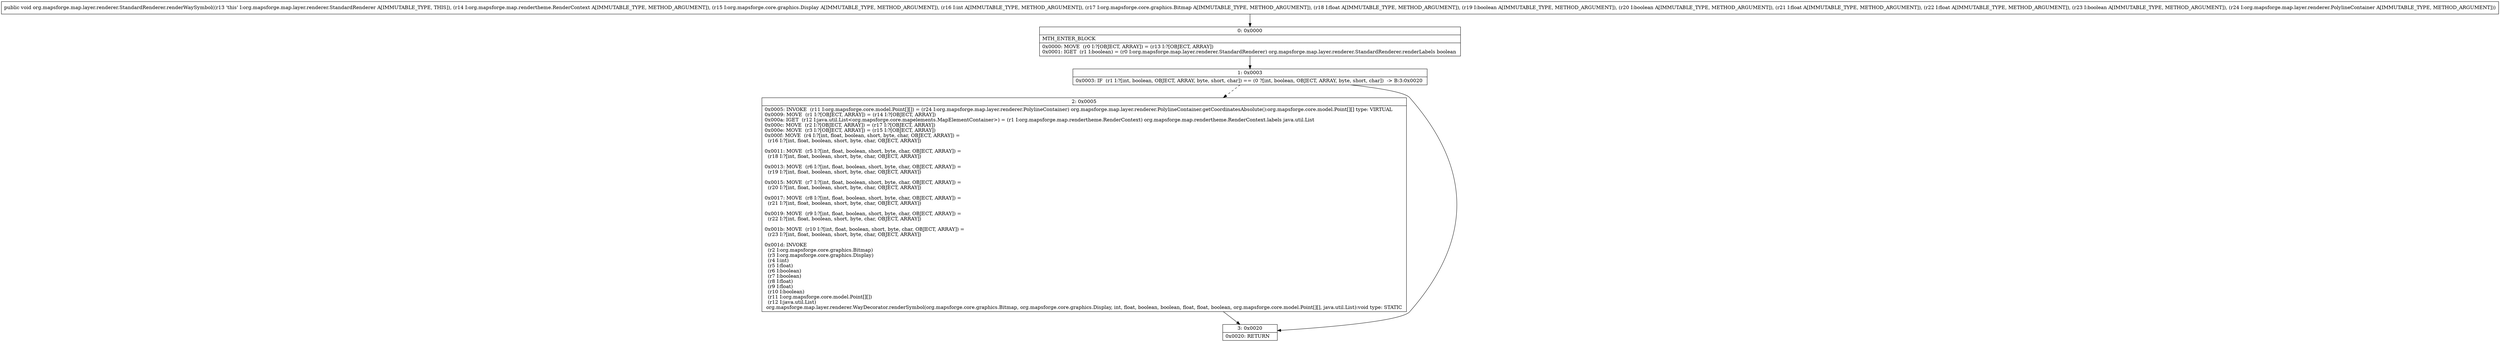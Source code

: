 digraph "CFG fororg.mapsforge.map.layer.renderer.StandardRenderer.renderWaySymbol(Lorg\/mapsforge\/map\/rendertheme\/RenderContext;Lorg\/mapsforge\/core\/graphics\/Display;ILorg\/mapsforge\/core\/graphics\/Bitmap;FZZFFZLorg\/mapsforge\/map\/layer\/renderer\/PolylineContainer;)V" {
Node_0 [shape=record,label="{0\:\ 0x0000|MTH_ENTER_BLOCK\l|0x0000: MOVE  (r0 I:?[OBJECT, ARRAY]) = (r13 I:?[OBJECT, ARRAY]) \l0x0001: IGET  (r1 I:boolean) = (r0 I:org.mapsforge.map.layer.renderer.StandardRenderer) org.mapsforge.map.layer.renderer.StandardRenderer.renderLabels boolean \l}"];
Node_1 [shape=record,label="{1\:\ 0x0003|0x0003: IF  (r1 I:?[int, boolean, OBJECT, ARRAY, byte, short, char]) == (0 ?[int, boolean, OBJECT, ARRAY, byte, short, char])  \-\> B:3:0x0020 \l}"];
Node_2 [shape=record,label="{2\:\ 0x0005|0x0005: INVOKE  (r11 I:org.mapsforge.core.model.Point[][]) = (r24 I:org.mapsforge.map.layer.renderer.PolylineContainer) org.mapsforge.map.layer.renderer.PolylineContainer.getCoordinatesAbsolute():org.mapsforge.core.model.Point[][] type: VIRTUAL \l0x0009: MOVE  (r1 I:?[OBJECT, ARRAY]) = (r14 I:?[OBJECT, ARRAY]) \l0x000a: IGET  (r12 I:java.util.List\<org.mapsforge.core.mapelements.MapElementContainer\>) = (r1 I:org.mapsforge.map.rendertheme.RenderContext) org.mapsforge.map.rendertheme.RenderContext.labels java.util.List \l0x000c: MOVE  (r2 I:?[OBJECT, ARRAY]) = (r17 I:?[OBJECT, ARRAY]) \l0x000e: MOVE  (r3 I:?[OBJECT, ARRAY]) = (r15 I:?[OBJECT, ARRAY]) \l0x000f: MOVE  (r4 I:?[int, float, boolean, short, byte, char, OBJECT, ARRAY]) = \l  (r16 I:?[int, float, boolean, short, byte, char, OBJECT, ARRAY])\l \l0x0011: MOVE  (r5 I:?[int, float, boolean, short, byte, char, OBJECT, ARRAY]) = \l  (r18 I:?[int, float, boolean, short, byte, char, OBJECT, ARRAY])\l \l0x0013: MOVE  (r6 I:?[int, float, boolean, short, byte, char, OBJECT, ARRAY]) = \l  (r19 I:?[int, float, boolean, short, byte, char, OBJECT, ARRAY])\l \l0x0015: MOVE  (r7 I:?[int, float, boolean, short, byte, char, OBJECT, ARRAY]) = \l  (r20 I:?[int, float, boolean, short, byte, char, OBJECT, ARRAY])\l \l0x0017: MOVE  (r8 I:?[int, float, boolean, short, byte, char, OBJECT, ARRAY]) = \l  (r21 I:?[int, float, boolean, short, byte, char, OBJECT, ARRAY])\l \l0x0019: MOVE  (r9 I:?[int, float, boolean, short, byte, char, OBJECT, ARRAY]) = \l  (r22 I:?[int, float, boolean, short, byte, char, OBJECT, ARRAY])\l \l0x001b: MOVE  (r10 I:?[int, float, boolean, short, byte, char, OBJECT, ARRAY]) = \l  (r23 I:?[int, float, boolean, short, byte, char, OBJECT, ARRAY])\l \l0x001d: INVOKE  \l  (r2 I:org.mapsforge.core.graphics.Bitmap)\l  (r3 I:org.mapsforge.core.graphics.Display)\l  (r4 I:int)\l  (r5 I:float)\l  (r6 I:boolean)\l  (r7 I:boolean)\l  (r8 I:float)\l  (r9 I:float)\l  (r10 I:boolean)\l  (r11 I:org.mapsforge.core.model.Point[][])\l  (r12 I:java.util.List)\l org.mapsforge.map.layer.renderer.WayDecorator.renderSymbol(org.mapsforge.core.graphics.Bitmap, org.mapsforge.core.graphics.Display, int, float, boolean, boolean, float, float, boolean, org.mapsforge.core.model.Point[][], java.util.List):void type: STATIC \l}"];
Node_3 [shape=record,label="{3\:\ 0x0020|0x0020: RETURN   \l}"];
MethodNode[shape=record,label="{public void org.mapsforge.map.layer.renderer.StandardRenderer.renderWaySymbol((r13 'this' I:org.mapsforge.map.layer.renderer.StandardRenderer A[IMMUTABLE_TYPE, THIS]), (r14 I:org.mapsforge.map.rendertheme.RenderContext A[IMMUTABLE_TYPE, METHOD_ARGUMENT]), (r15 I:org.mapsforge.core.graphics.Display A[IMMUTABLE_TYPE, METHOD_ARGUMENT]), (r16 I:int A[IMMUTABLE_TYPE, METHOD_ARGUMENT]), (r17 I:org.mapsforge.core.graphics.Bitmap A[IMMUTABLE_TYPE, METHOD_ARGUMENT]), (r18 I:float A[IMMUTABLE_TYPE, METHOD_ARGUMENT]), (r19 I:boolean A[IMMUTABLE_TYPE, METHOD_ARGUMENT]), (r20 I:boolean A[IMMUTABLE_TYPE, METHOD_ARGUMENT]), (r21 I:float A[IMMUTABLE_TYPE, METHOD_ARGUMENT]), (r22 I:float A[IMMUTABLE_TYPE, METHOD_ARGUMENT]), (r23 I:boolean A[IMMUTABLE_TYPE, METHOD_ARGUMENT]), (r24 I:org.mapsforge.map.layer.renderer.PolylineContainer A[IMMUTABLE_TYPE, METHOD_ARGUMENT])) }"];
MethodNode -> Node_0;
Node_0 -> Node_1;
Node_1 -> Node_2[style=dashed];
Node_1 -> Node_3;
Node_2 -> Node_3;
}

